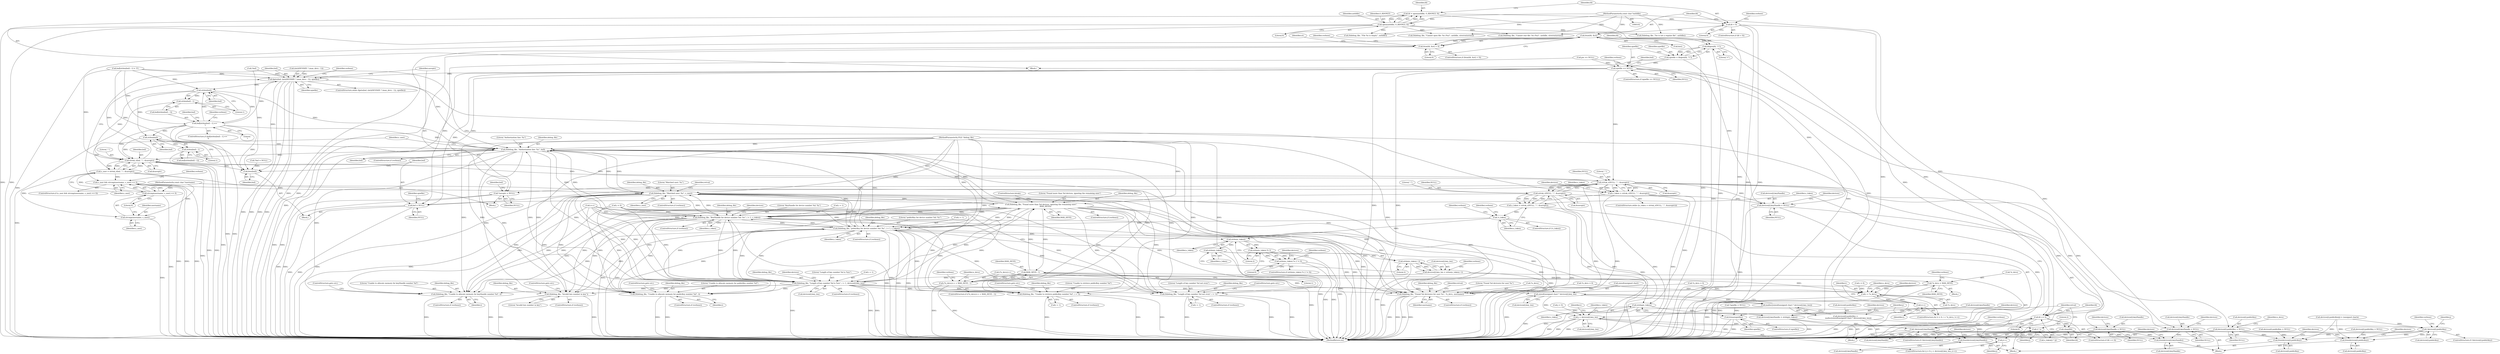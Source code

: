 digraph "0_pam-u2f_18b1914e32b74ff52000f10e97067e841e5fff62_1@API" {
"1000144" [label="(Call,fd = open(authfile, O_RDONLY, 0))"];
"1000146" [label="(Call,open(authfile, O_RDONLY, 0))"];
"1000103" [label="(MethodParameterIn,const char *authfile)"];
"1000151" [label="(Call,fd < 0)"];
"1000166" [label="(Call,fstat(fd, &st))"];
"1000165" [label="(Call,fstat(fd, &st) < 0)"];
"1000276" [label="(Call,fdopen(fd, \"r\"))"];
"1000274" [label="(Call,opwfile = fdopen(fd, \"r\"))"];
"1000280" [label="(Call,opwfile == NULL)"];
"1000316" [label="(Call,fgets(buf, (int)(DEVSIZE * (max_devs - 1)), opwfile))"];
"1000336" [label="(Call,strlen(buf))"];
"1000332" [label="(Call,buf[strlen(buf) - 1] == '\n')"];
"1000344" [label="(Call,strlen(buf))"];
"1000343" [label="(Call,strlen(buf) - 1)"];
"1000350" [label="(Call,D(debug_file, \"Authorization line: %s\", buf))"];
"1000356" [label="(Call,strtok_r(buf, \":\", &saveptr))"];
"1000354" [label="(Call,s_user = strtok_r(buf, \":\", &saveptr))"];
"1000362" [label="(Call,s_user && strcmp(username, s_user) == 0)"];
"1000372" [label="(Call,D(debug_file, \"Matched user: %s\", s_user))"];
"1000462" [label="(Call,D(debug_file, \"Found more than %d devices, ignoring the remaining ones\",\n               MAX_DEVS))"];
"1000452" [label="(Call,MAX_DEVS - 1)"];
"1000448" [label="(Call,(*n_devs)++ > MAX_DEVS - 1)"];
"1000456" [label="(Call,*n_devs = MAX_DEVS)"];
"1000384" [label="(Call,i < *n_devs)"];
"1000388" [label="(Call,i++)"];
"1000648" [label="(Call,D(debug_file, \"Found %d device(s) for user %s\", *n_devs, username))"];
"1000469" [label="(Call,D(debug_file, \"KeyHandle for device number %d: %s\", i + 1, s_token))"];
"1000482" [label="(Call,strdup(s_token))"];
"1000476" [label="(Call,devices[i].keyHandle = strdup(s_token))"];
"1000485" [label="(Call,!devices[i].keyHandle)"];
"1000391" [label="(Call,free(devices[i].keyHandle))"];
"1000670" [label="(Call,free(devices[i].keyHandle))"];
"1000494" [label="(Call,D(debug_file, \"Unable to allocate memory for keyHandle number %d\", i))"];
"1000512" [label="(Call,D(debug_file, \"Unable to retrieve publicKey number %d\", i + 1))"];
"1000521" [label="(Call,D(debug_file, \"publicKey for device number %d: %s\", i + 1, s_token))"];
"1000531" [label="(Call,strlen(s_token))"];
"1000530" [label="(Call,strlen(s_token) % 2)"];
"1000529" [label="(Call,strlen(s_token) % 2 != 0)"];
"1000552" [label="(Call,strlen(s_token))"];
"1000551" [label="(Call,strlen(s_token) / 2)"];
"1000545" [label="(Call,devices[i].key_len = strlen(s_token) / 2)"];
"1000557" [label="(Call,D(debug_file, \"Length of key number %d is %zu\", i + 1, devices[i].key_len))"];
"1000538" [label="(Call,D(debug_file, \"Length of key number %d not even\", i + 1))"];
"1000575" [label="(Call,sizeof(unsigned char) * devices[i].key_len)"];
"1000574" [label="(Call,malloc((sizeof(unsigned char) * devices[i].key_len)))"];
"1000568" [label="(Call,devices[i].publicKey =\n          malloc((sizeof(unsigned char) * devices[i].key_len)))"];
"1000584" [label="(Call,!devices[i].publicKey)"];
"1000397" [label="(Call,free(devices[i].publicKey))"];
"1000676" [label="(Call,free(devices[i].publicKey))"];
"1000602" [label="(Call,j < devices[i].key_len)"];
"1000619" [label="(Call,2 * j)"];
"1000609" [label="(Call,j++)"];
"1000593" [label="(Call,D(debug_file, \"Unable to allocate memory for publicKey number %d\", i))"];
"1000629" [label="(Call,D(debug_file, \"Invalid hex number in key\"))"];
"1000364" [label="(Call,strcmp(username, s_user) == 0)"];
"1000365" [label="(Call,strcmp(username, s_user))"];
"1000427" [label="(Call,strtok_r(NULL, \",\", &saveptr))"];
"1000328" [label="(Call,*saveptr = NULL)"];
"1000403" [label="(Call,devices[i].keyHandle = NULL)"];
"1000425" [label="(Call,s_token = strtok_r(NULL, \",\", &saveptr))"];
"1000433" [label="(Call,devices[i].keyHandle = NULL)"];
"1000440" [label="(Call,devices[i].publicKey = NULL)"];
"1000501" [label="(Call,strtok_r(NULL, \":\", &saveptr))"];
"1000499" [label="(Call,s_token = strtok_r(NULL, \":\", &saveptr))"];
"1000507" [label="(Call,!s_token)"];
"1000682" [label="(Call,devices[i].keyHandle = NULL)"];
"1000706" [label="(Call,buf = NULL)"];
"1000704" [label="(Call,free(buf))"];
"1000335" [label="(Call,strlen(buf) - 1)"];
"1000711" [label="(Call,fclose(opwfile))"];
"1000715" [label="(Call,fd >= 0)"];
"1000718" [label="(Call,close(fd))"];
"1000436" [label="(Identifier,devices)"];
"1000375" [label="(Identifier,s_user)"];
"1000458" [label="(Identifier,n_devs)"];
"1000388" [label="(Call,i++)"];
"1000597" [label="(ControlStructure,goto err;)"];
"1000467" [label="(ControlStructure,if (verbose))"];
"1000174" [label="(Call,D(debug_file, \"Cannot stat file: %s (%s)\", authfile, strerror(errno)))"];
"1000357" [label="(Identifier,buf)"];
"1000362" [label="(Call,s_user && strcmp(username, s_user) == 0)"];
"1000689" [label="(Call,devices[i].publicKey = NULL)"];
"1000386" [label="(Call,*n_devs)"];
"1000336" [label="(Call,strlen(buf))"];
"1000371" [label="(Identifier,verbose)"];
"1000432" [label="(Block,)"];
"1000499" [label="(Call,s_token = strtok_r(NULL, \":\", &saveptr))"];
"1000146" [label="(Call,open(authfile, O_RDONLY, 0))"];
"1000385" [label="(Identifier,i)"];
"1000403" [label="(Call,devices[i].keyHandle = NULL)"];
"1000433" [label="(Call,devices[i].keyHandle = NULL)"];
"1000331" [label="(ControlStructure,if (buf[strlen(buf) - 1] == '\n'))"];
"1000512" [label="(Call,D(debug_file, \"Unable to retrieve publicKey number %d\", i + 1))"];
"1000492" [label="(ControlStructure,if (verbose))"];
"1000358" [label="(Literal,\":\")"];
"1000649" [label="(Identifier,debug_file)"];
"1000173" [label="(Identifier,verbose)"];
"1000554" [label="(Literal,2)"];
"1000558" [label="(Identifier,debug_file)"];
"1000621" [label="(Identifier,j)"];
"1000591" [label="(ControlStructure,if (verbose))"];
"1000367" [label="(Identifier,s_user)"];
"1000532" [label="(Identifier,s_token)"];
"1000370" [label="(ControlStructure,if (verbose))"];
"1000610" [label="(Identifier,j)"];
"1000466" [label="(ControlStructure,break;)"];
"1000598" [label="(ControlStructure,for (j = 0; j < devices[i].key_len; j++))"];
"1000451" [label="(Identifier,n_devs)"];
"1000722" [label="(MethodReturn,int)"];
"1000279" [label="(ControlStructure,if (opwfile == NULL))"];
"1000406" [label="(Identifier,devices)"];
"1000317" [label="(Identifier,buf)"];
"1000531" [label="(Call,strlen(s_token))"];
"1000278" [label="(Literal,\"r\")"];
"1000454" [label="(Literal,1)"];
"1000389" [label="(Identifier,i)"];
"1000469" [label="(Call,D(debug_file, \"KeyHandle for device number %d: %s\", i + 1, s_token))"];
"1000465" [label="(Identifier,MAX_DEVS)"];
"1000104" [label="(MethodParameterIn,const char *username)"];
"1000718" [label="(Call,close(fd))"];
"1000585" [label="(Call,devices[i].publicKey)"];
"1000456" [label="(Call,*n_devs = MAX_DEVS)"];
"1000227" [label="(Call,pw == NULL)"];
"1000494" [label="(Call,D(debug_file, \"Unable to allocate memory for keyHandle number %d\", i))"];
"1000527" [label="(Identifier,s_token)"];
"1000333" [label="(Call,buf[strlen(buf) - 1])"];
"1000513" [label="(Identifier,debug_file)"];
"1000688" [label="(Identifier,NULL)"];
"1000609" [label="(Call,j++)"];
"1000404" [label="(Call,devices[i].keyHandle)"];
"1000519" [label="(ControlStructure,if (verbose))"];
"1000683" [label="(Call,devices[i].keyHandle)"];
"1000714" [label="(ControlStructure,if (fd >= 0))"];
"1000346" [label="(Literal,1)"];
"1000140" [label="(Call,*n_devs = 0)"];
"1000446" [label="(Identifier,NULL)"];
"1000151" [label="(Call,fd < 0)"];
"1000344" [label="(Call,strlen(buf))"];
"1000502" [label="(Identifier,NULL)"];
"1000353" [label="(Identifier,buf)"];
"1000594" [label="(Identifier,debug_file)"];
"1000617" [label="(Call,s_token[2 * j])"];
"1000486" [label="(Call,devices[i].keyHandle)"];
"1000421" [label="(Call,i = 0)"];
"1000190" [label="(Call,D(debug_file, \"%s is not a regular file\", authfile))"];
"1000648" [label="(Call,D(debug_file, \"Found %d device(s) for user %s\", *n_devs, username))"];
"1000394" [label="(Identifier,devices)"];
"1000409" [label="(Identifier,NULL)"];
"1000709" [label="(ControlStructure,if (opwfile))"];
"1000453" [label="(Identifier,MAX_DEVS)"];
"1000571" [label="(Identifier,devices)"];
"1000655" [label="(Identifier,retval)"];
"1000350" [label="(Call,D(debug_file, \"Authorization line: %s\", buf))"];
"1000600" [label="(Identifier,j)"];
"1000398" [label="(Call,devices[i].publicKey)"];
"1000274" [label="(Call,opwfile = fdopen(fd, \"r\"))"];
"1000529" [label="(Call,strlen(s_token) % 2 != 0)"];
"1000334" [label="(Identifier,buf)"];
"1000397" [label="(Call,free(devices[i].publicKey))"];
"1000167" [label="(Identifier,fd)"];
"1000373" [label="(Identifier,debug_file)"];
"1000633" [label="(Call,devices[i].publicKey[j] = (unsigned char)x)"];
"1000595" [label="(Literal,\"Unable to allocate memory for publicKey number %d\")"];
"1000285" [label="(Identifier,verbose)"];
"1000356" [label="(Call,strtok_r(buf, \":\", &saveptr))"];
"1000471" [label="(Literal,\"KeyHandle for device number %d: %s\")"];
"1000682" [label="(Call,devices[i].keyHandle = NULL)"];
"1000632" [label="(ControlStructure,goto err;)"];
"1000110" [label="(Block,)"];
"1000425" [label="(Call,s_token = strtok_r(NULL, \",\", &saveptr))"];
"1000484" [label="(ControlStructure,if (!devices[i].keyHandle))"];
"1000343" [label="(Call,strlen(buf) - 1)"];
"1000536" [label="(ControlStructure,if (verbose))"];
"1000429" [label="(Literal,\",\")"];
"1000468" [label="(Identifier,verbose)"];
"1000337" [label="(Identifier,buf)"];
"1000282" [label="(Identifier,NULL)"];
"1000501" [label="(Call,strtok_r(NULL, \":\", &saveptr))"];
"1000339" [label="(Literal,'\n')"];
"1000380" [label="(ControlStructure,for (i = 0; i < *n_devs; i++))"];
"1000515" [label="(Call,i + 1)"];
"1000345" [label="(Identifier,buf)"];
"1000440" [label="(Call,devices[i].publicKey = NULL)"];
"1000434" [label="(Call,devices[i].keyHandle)"];
"1000520" [label="(Identifier,verbose)"];
"1000653" [label="(Identifier,username)"];
"1000717" [label="(Literal,0)"];
"1000349" [label="(Identifier,verbose)"];
"1000568" [label="(Call,devices[i].publicKey =\n          malloc((sizeof(unsigned char) * devices[i].key_len)))"];
"1000153" [label="(Literal,0)"];
"1000498" [label="(ControlStructure,goto err;)"];
"1000619" [label="(Call,2 * j)"];
"1000631" [label="(Literal,\"Invalid hex number in key\")"];
"1000355" [label="(Identifier,s_user)"];
"1000521" [label="(Call,D(debug_file, \"publicKey for device number %d: %s\", i + 1, s_token))"];
"1000428" [label="(Identifier,NULL)"];
"1000670" [label="(Call,free(devices[i].keyHandle))"];
"1000413" [label="(Identifier,devices)"];
"1000335" [label="(Call,strlen(buf) - 1)"];
"1000603" [label="(Identifier,j)"];
"1000368" [label="(Literal,0)"];
"1000719" [label="(Identifier,fd)"];
"1000540" [label="(Literal,\"Length of key number %d not even\")"];
"1000424" [label="(ControlStructure,while ((s_token = strtok_r(NULL, \",\", &saveptr))))"];
"1000551" [label="(Call,strlen(s_token) / 2)"];
"1000493" [label="(Identifier,verbose)"];
"1000539" [label="(Identifier,debug_file)"];
"1000538" [label="(Call,D(debug_file, \"Length of key number %d not even\", i + 1))"];
"1000510" [label="(ControlStructure,if (verbose))"];
"1000514" [label="(Literal,\"Unable to retrieve publicKey number %d\")"];
"1000152" [label="(Identifier,fd)"];
"1000147" [label="(Identifier,authfile)"];
"1000366" [label="(Identifier,username)"];
"1000705" [label="(Identifier,buf)"];
"1000112" [label="(Call,*buf = NULL)"];
"1000148" [label="(Identifier,O_RDONLY)"];
"1000679" [label="(Identifier,devices)"];
"1000318" [label="(Call,(int)(DEVSIZE * (max_devs - 1)))"];
"1000704" [label="(Call,free(buf))"];
"1000496" [label="(Literal,\"Unable to allocate memory for keyHandle number %d\")"];
"1000332" [label="(Call,buf[strlen(buf) - 1] == '\n')"];
"1000340" [label="(Call,buf[strlen(buf) - 1] = '\0')"];
"1000530" [label="(Call,strlen(s_token) % 2)"];
"1000592" [label="(Identifier,verbose)"];
"1000596" [label="(Identifier,i)"];
"1000706" [label="(Call,buf = NULL)"];
"1000103" [label="(MethodParameterIn,const char *authfile)"];
"1000677" [label="(Call,devices[i].publicKey)"];
"1000511" [label="(Identifier,verbose)"];
"1000630" [label="(Identifier,debug_file)"];
"1000390" [label="(Block,)"];
"1000170" [label="(Literal,0)"];
"1000364" [label="(Call,strcmp(username, s_user) == 0)"];
"1000448" [label="(Call,(*n_devs)++ > MAX_DEVS - 1)"];
"1000457" [label="(Call,*n_devs)"];
"1000150" [label="(ControlStructure,if (fd < 0))"];
"1000365" [label="(Call,strcmp(username, s_user))"];
"1000669" [label="(Block,)"];
"1000587" [label="(Identifier,devices)"];
"1000504" [label="(Call,&saveptr)"];
"1000569" [label="(Call,devices[i].publicKey)"];
"1000427" [label="(Call,strtok_r(NULL, \",\", &saveptr))"];
"1000329" [label="(Identifier,saveptr)"];
"1000276" [label="(Call,fdopen(fd, \"r\"))"];
"1000646" [label="(ControlStructure,if (verbose))"];
"1000392" [label="(Call,devices[i].keyHandle)"];
"1000522" [label="(Identifier,debug_file)"];
"1000330" [label="(Identifier,NULL)"];
"1000374" [label="(Literal,\"Matched user: %s\")"];
"1000351" [label="(Identifier,debug_file)"];
"1000708" [label="(Identifier,NULL)"];
"1000507" [label="(Call,!s_token)"];
"1000583" [label="(ControlStructure,if (!devices[i].publicKey))"];
"1000430" [label="(Call,&saveptr)"];
"1000325" [label="(Identifier,opwfile)"];
"1000671" [label="(Call,devices[i].keyHandle)"];
"1000315" [label="(ControlStructure,while (fgets(buf, (int)(DEVSIZE * (max_devs - 1)), opwfile)))"];
"1000500" [label="(Identifier,s_token)"];
"1000575" [label="(Call,sizeof(unsigned char) * devices[i].key_len)"];
"1000552" [label="(Call,strlen(s_token))"];
"1000293" [label="(Identifier,buf)"];
"1000281" [label="(Identifier,opwfile)"];
"1000165" [label="(Call,fstat(fd, &st) < 0)"];
"1000316" [label="(Call,fgets(buf, (int)(DEVSIZE * (max_devs - 1)), opwfile))"];
"1000361" [label="(ControlStructure,if (s_user && strcmp(username, s_user) == 0))"];
"1000495" [label="(Identifier,debug_file)"];
"1000544" [label="(ControlStructure,goto err;)"];
"1000707" [label="(Identifier,buf)"];
"1000533" [label="(Literal,2)"];
"1000485" [label="(Call,!devices[i].keyHandle)"];
"1000477" [label="(Call,devices[i].keyHandle)"];
"1000604" [label="(Call,devices[i].key_len)"];
"1000599" [label="(Call,j = 0)"];
"1000475" [label="(Identifier,s_token)"];
"1000156" [label="(Identifier,verbose)"];
"1000372" [label="(Call,D(debug_file, \"Matched user: %s\", s_user))"];
"1000716" [label="(Identifier,fd)"];
"1000685" [label="(Identifier,devices)"];
"1000302" [label="(Call,!buf)"];
"1000534" [label="(Literal,0)"];
"1000644" [label="(Call,i++)"];
"1000166" [label="(Call,fstat(fd, &st))"];
"1000460" [label="(ControlStructure,if (verbose))"];
"1000280" [label="(Call,opwfile == NULL)"];
"1000647" [label="(Identifier,verbose)"];
"1000443" [label="(Identifier,devices)"];
"1000559" [label="(Literal,\"Length of key number %d is %zu\")"];
"1000455" [label="(Block,)"];
"1000417" [label="(Call,*n_devs = 0)"];
"1000541" [label="(Call,i + 1)"];
"1000185" [label="(Identifier,st)"];
"1000546" [label="(Call,devices[i].key_len)"];
"1000508" [label="(Identifier,s_token)"];
"1000548" [label="(Identifier,devices)"];
"1000449" [label="(Call,(*n_devs)++)"];
"1000381" [label="(Call,i = 0)"];
"1000545" [label="(Call,devices[i].key_len = strlen(s_token) / 2)"];
"1000537" [label="(Identifier,verbose)"];
"1000584" [label="(Call,!devices[i].publicKey)"];
"1000275" [label="(Identifier,opwfile)"];
"1000363" [label="(Identifier,s_user)"];
"1000483" [label="(Identifier,s_token)"];
"1000518" [label="(ControlStructure,goto err;)"];
"1000426" [label="(Identifier,s_token)"];
"1000476" [label="(Call,devices[i].keyHandle = strdup(s_token))"];
"1000482" [label="(Call,strdup(s_token))"];
"1000326" [label="(Block,)"];
"1000578" [label="(Call,devices[i].key_len)"];
"1000721" [label="(Identifier,retval)"];
"1000627" [label="(ControlStructure,if (verbose))"];
"1000462" [label="(Call,D(debug_file, \"Found more than %d devices, ignoring the remaining ones\",\n               MAX_DEVS))"];
"1000459" [label="(Identifier,MAX_DEVS)"];
"1000472" [label="(Call,i + 1)"];
"1000528" [label="(ControlStructure,if (strlen(s_token) % 2 != 0))"];
"1000523" [label="(Literal,\"publicKey for device number %d: %s\")"];
"1000400" [label="(Identifier,devices)"];
"1000553" [label="(Identifier,s_token)"];
"1000555" [label="(ControlStructure,if (verbose))"];
"1000602" [label="(Call,j < devices[i].key_len)"];
"1000710" [label="(Identifier,opwfile)"];
"1000354" [label="(Call,s_user = strtok_r(buf, \":\", &saveptr))"];
"1000461" [label="(Identifier,verbose)"];
"1000557" [label="(Call,D(debug_file, \"Length of key number %d is %zu\", i + 1, devices[i].key_len))"];
"1000464" [label="(Literal,\"Found more than %d devices, ignoring the remaining ones\")"];
"1000204" [label="(Call,D(debug_file, \"File %s is empty\", authfile))"];
"1000620" [label="(Literal,2)"];
"1000692" [label="(Identifier,devices)"];
"1000384" [label="(Call,i < *n_devs)"];
"1000712" [label="(Identifier,opwfile)"];
"1000447" [label="(ControlStructure,if ((*n_devs)++ > MAX_DEVS - 1))"];
"1000144" [label="(Call,fd = open(authfile, O_RDONLY, 0))"];
"1000711" [label="(Call,fclose(opwfile))"];
"1000328" [label="(Call,*saveptr = NULL)"];
"1000463" [label="(Identifier,debug_file)"];
"1000338" [label="(Literal,1)"];
"1000715" [label="(Call,fd >= 0)"];
"1000452" [label="(Call,MAX_DEVS - 1)"];
"1000676" [label="(Call,free(devices[i].publicKey))"];
"1000470" [label="(Identifier,debug_file)"];
"1000410" [label="(Call,devices[i].publicKey = NULL)"];
"1000506" [label="(ControlStructure,if (!s_token))"];
"1000563" [label="(Call,devices[i].key_len)"];
"1000341" [label="(Call,buf[strlen(buf) - 1])"];
"1000703" [label="(Block,)"];
"1000439" [label="(Identifier,NULL)"];
"1000576" [label="(Call,sizeof(unsigned char))"];
"1000352" [label="(Literal,\"Authorization line: %s\")"];
"1000391" [label="(Call,free(devices[i].keyHandle))"];
"1000556" [label="(Identifier,verbose)"];
"1000157" [label="(Call,D(debug_file, \"Cannot open file: %s (%s)\", authfile, strerror(errno)))"];
"1000497" [label="(Identifier,i)"];
"1000650" [label="(Literal,\"Found %d device(s) for user %s\")"];
"1000479" [label="(Identifier,devices)"];
"1000645" [label="(Identifier,i)"];
"1000348" [label="(ControlStructure,if (verbose))"];
"1000618" [label="(Identifier,s_token)"];
"1000503" [label="(Literal,\":\")"];
"1000419" [label="(Identifier,n_devs)"];
"1000377" [label="(Identifier,retval)"];
"1000277" [label="(Identifier,fd)"];
"1000359" [label="(Call,&saveptr)"];
"1000629" [label="(Call,D(debug_file, \"Invalid hex number in key\"))"];
"1000342" [label="(Identifier,buf)"];
"1000560" [label="(Call,i + 1)"];
"1000149" [label="(Literal,0)"];
"1000168" [label="(Call,&st)"];
"1000441" [label="(Call,devices[i].publicKey)"];
"1000574" [label="(Call,malloc((sizeof(unsigned char) * devices[i].key_len)))"];
"1000107" [label="(MethodParameterIn,FILE *debug_file)"];
"1000593" [label="(Call,D(debug_file, \"Unable to allocate memory for publicKey number %d\", i))"];
"1000135" [label="(Call,*opwfile = NULL)"];
"1000651" [label="(Call,*n_devs)"];
"1000164" [label="(ControlStructure,if (fstat(fd, &st) < 0))"];
"1000488" [label="(Identifier,devices)"];
"1000524" [label="(Call,i + 1)"];
"1000145" [label="(Identifier,fd)"];
"1000144" -> "1000110"  [label="AST: "];
"1000144" -> "1000146"  [label="CFG: "];
"1000145" -> "1000144"  [label="AST: "];
"1000146" -> "1000144"  [label="AST: "];
"1000152" -> "1000144"  [label="CFG: "];
"1000144" -> "1000722"  [label="DDG: "];
"1000146" -> "1000144"  [label="DDG: "];
"1000146" -> "1000144"  [label="DDG: "];
"1000146" -> "1000144"  [label="DDG: "];
"1000144" -> "1000151"  [label="DDG: "];
"1000146" -> "1000149"  [label="CFG: "];
"1000147" -> "1000146"  [label="AST: "];
"1000148" -> "1000146"  [label="AST: "];
"1000149" -> "1000146"  [label="AST: "];
"1000146" -> "1000722"  [label="DDG: "];
"1000146" -> "1000722"  [label="DDG: "];
"1000103" -> "1000146"  [label="DDG: "];
"1000146" -> "1000157"  [label="DDG: "];
"1000146" -> "1000174"  [label="DDG: "];
"1000146" -> "1000190"  [label="DDG: "];
"1000146" -> "1000204"  [label="DDG: "];
"1000103" -> "1000102"  [label="AST: "];
"1000103" -> "1000722"  [label="DDG: "];
"1000103" -> "1000157"  [label="DDG: "];
"1000103" -> "1000174"  [label="DDG: "];
"1000103" -> "1000190"  [label="DDG: "];
"1000103" -> "1000204"  [label="DDG: "];
"1000151" -> "1000150"  [label="AST: "];
"1000151" -> "1000153"  [label="CFG: "];
"1000152" -> "1000151"  [label="AST: "];
"1000153" -> "1000151"  [label="AST: "];
"1000156" -> "1000151"  [label="CFG: "];
"1000167" -> "1000151"  [label="CFG: "];
"1000151" -> "1000722"  [label="DDG: "];
"1000151" -> "1000722"  [label="DDG: "];
"1000151" -> "1000166"  [label="DDG: "];
"1000151" -> "1000715"  [label="DDG: "];
"1000166" -> "1000165"  [label="AST: "];
"1000166" -> "1000168"  [label="CFG: "];
"1000167" -> "1000166"  [label="AST: "];
"1000168" -> "1000166"  [label="AST: "];
"1000170" -> "1000166"  [label="CFG: "];
"1000166" -> "1000722"  [label="DDG: "];
"1000166" -> "1000722"  [label="DDG: "];
"1000166" -> "1000165"  [label="DDG: "];
"1000166" -> "1000165"  [label="DDG: "];
"1000166" -> "1000276"  [label="DDG: "];
"1000166" -> "1000715"  [label="DDG: "];
"1000165" -> "1000164"  [label="AST: "];
"1000165" -> "1000170"  [label="CFG: "];
"1000170" -> "1000165"  [label="AST: "];
"1000173" -> "1000165"  [label="CFG: "];
"1000185" -> "1000165"  [label="CFG: "];
"1000165" -> "1000722"  [label="DDG: "];
"1000165" -> "1000722"  [label="DDG: "];
"1000276" -> "1000274"  [label="AST: "];
"1000276" -> "1000278"  [label="CFG: "];
"1000277" -> "1000276"  [label="AST: "];
"1000278" -> "1000276"  [label="AST: "];
"1000274" -> "1000276"  [label="CFG: "];
"1000276" -> "1000722"  [label="DDG: "];
"1000276" -> "1000274"  [label="DDG: "];
"1000276" -> "1000274"  [label="DDG: "];
"1000276" -> "1000715"  [label="DDG: "];
"1000274" -> "1000110"  [label="AST: "];
"1000275" -> "1000274"  [label="AST: "];
"1000281" -> "1000274"  [label="CFG: "];
"1000274" -> "1000722"  [label="DDG: "];
"1000274" -> "1000280"  [label="DDG: "];
"1000280" -> "1000279"  [label="AST: "];
"1000280" -> "1000282"  [label="CFG: "];
"1000281" -> "1000280"  [label="AST: "];
"1000282" -> "1000280"  [label="AST: "];
"1000285" -> "1000280"  [label="CFG: "];
"1000293" -> "1000280"  [label="CFG: "];
"1000280" -> "1000722"  [label="DDG: "];
"1000280" -> "1000722"  [label="DDG: "];
"1000280" -> "1000722"  [label="DDG: "];
"1000227" -> "1000280"  [label="DDG: "];
"1000280" -> "1000316"  [label="DDG: "];
"1000280" -> "1000328"  [label="DDG: "];
"1000280" -> "1000403"  [label="DDG: "];
"1000280" -> "1000427"  [label="DDG: "];
"1000280" -> "1000682"  [label="DDG: "];
"1000280" -> "1000706"  [label="DDG: "];
"1000280" -> "1000711"  [label="DDG: "];
"1000316" -> "1000315"  [label="AST: "];
"1000316" -> "1000325"  [label="CFG: "];
"1000317" -> "1000316"  [label="AST: "];
"1000318" -> "1000316"  [label="AST: "];
"1000325" -> "1000316"  [label="AST: "];
"1000329" -> "1000316"  [label="CFG: "];
"1000647" -> "1000316"  [label="CFG: "];
"1000316" -> "1000722"  [label="DDG: "];
"1000316" -> "1000722"  [label="DDG: "];
"1000316" -> "1000722"  [label="DDG: "];
"1000316" -> "1000722"  [label="DDG: "];
"1000332" -> "1000316"  [label="DDG: "];
"1000340" -> "1000316"  [label="DDG: "];
"1000302" -> "1000316"  [label="DDG: "];
"1000356" -> "1000316"  [label="DDG: "];
"1000318" -> "1000316"  [label="DDG: "];
"1000316" -> "1000336"  [label="DDG: "];
"1000316" -> "1000704"  [label="DDG: "];
"1000316" -> "1000711"  [label="DDG: "];
"1000336" -> "1000335"  [label="AST: "];
"1000336" -> "1000337"  [label="CFG: "];
"1000337" -> "1000336"  [label="AST: "];
"1000338" -> "1000336"  [label="CFG: "];
"1000336" -> "1000332"  [label="DDG: "];
"1000336" -> "1000335"  [label="DDG: "];
"1000332" -> "1000336"  [label="DDG: "];
"1000340" -> "1000336"  [label="DDG: "];
"1000336" -> "1000344"  [label="DDG: "];
"1000336" -> "1000350"  [label="DDG: "];
"1000336" -> "1000356"  [label="DDG: "];
"1000332" -> "1000331"  [label="AST: "];
"1000332" -> "1000339"  [label="CFG: "];
"1000333" -> "1000332"  [label="AST: "];
"1000339" -> "1000332"  [label="AST: "];
"1000342" -> "1000332"  [label="CFG: "];
"1000349" -> "1000332"  [label="CFG: "];
"1000332" -> "1000722"  [label="DDG: "];
"1000332" -> "1000722"  [label="DDG: "];
"1000340" -> "1000332"  [label="DDG: "];
"1000332" -> "1000344"  [label="DDG: "];
"1000332" -> "1000350"  [label="DDG: "];
"1000332" -> "1000356"  [label="DDG: "];
"1000332" -> "1000704"  [label="DDG: "];
"1000344" -> "1000343"  [label="AST: "];
"1000344" -> "1000345"  [label="CFG: "];
"1000345" -> "1000344"  [label="AST: "];
"1000346" -> "1000344"  [label="CFG: "];
"1000344" -> "1000343"  [label="DDG: "];
"1000344" -> "1000350"  [label="DDG: "];
"1000344" -> "1000356"  [label="DDG: "];
"1000343" -> "1000341"  [label="AST: "];
"1000343" -> "1000346"  [label="CFG: "];
"1000346" -> "1000343"  [label="AST: "];
"1000341" -> "1000343"  [label="CFG: "];
"1000343" -> "1000722"  [label="DDG: "];
"1000350" -> "1000348"  [label="AST: "];
"1000350" -> "1000353"  [label="CFG: "];
"1000351" -> "1000350"  [label="AST: "];
"1000352" -> "1000350"  [label="AST: "];
"1000353" -> "1000350"  [label="AST: "];
"1000355" -> "1000350"  [label="CFG: "];
"1000350" -> "1000722"  [label="DDG: "];
"1000350" -> "1000722"  [label="DDG: "];
"1000521" -> "1000350"  [label="DDG: "];
"1000462" -> "1000350"  [label="DDG: "];
"1000469" -> "1000350"  [label="DDG: "];
"1000372" -> "1000350"  [label="DDG: "];
"1000557" -> "1000350"  [label="DDG: "];
"1000107" -> "1000350"  [label="DDG: "];
"1000340" -> "1000350"  [label="DDG: "];
"1000350" -> "1000356"  [label="DDG: "];
"1000350" -> "1000372"  [label="DDG: "];
"1000350" -> "1000462"  [label="DDG: "];
"1000350" -> "1000469"  [label="DDG: "];
"1000350" -> "1000494"  [label="DDG: "];
"1000350" -> "1000512"  [label="DDG: "];
"1000350" -> "1000521"  [label="DDG: "];
"1000350" -> "1000538"  [label="DDG: "];
"1000350" -> "1000557"  [label="DDG: "];
"1000350" -> "1000593"  [label="DDG: "];
"1000350" -> "1000629"  [label="DDG: "];
"1000350" -> "1000648"  [label="DDG: "];
"1000356" -> "1000354"  [label="AST: "];
"1000356" -> "1000359"  [label="CFG: "];
"1000357" -> "1000356"  [label="AST: "];
"1000358" -> "1000356"  [label="AST: "];
"1000359" -> "1000356"  [label="AST: "];
"1000354" -> "1000356"  [label="CFG: "];
"1000356" -> "1000722"  [label="DDG: "];
"1000356" -> "1000722"  [label="DDG: "];
"1000356" -> "1000354"  [label="DDG: "];
"1000356" -> "1000354"  [label="DDG: "];
"1000356" -> "1000354"  [label="DDG: "];
"1000340" -> "1000356"  [label="DDG: "];
"1000427" -> "1000356"  [label="DDG: "];
"1000356" -> "1000427"  [label="DDG: "];
"1000356" -> "1000704"  [label="DDG: "];
"1000354" -> "1000326"  [label="AST: "];
"1000355" -> "1000354"  [label="AST: "];
"1000363" -> "1000354"  [label="CFG: "];
"1000354" -> "1000722"  [label="DDG: "];
"1000354" -> "1000362"  [label="DDG: "];
"1000354" -> "1000364"  [label="DDG: "];
"1000354" -> "1000365"  [label="DDG: "];
"1000362" -> "1000361"  [label="AST: "];
"1000362" -> "1000363"  [label="CFG: "];
"1000362" -> "1000364"  [label="CFG: "];
"1000363" -> "1000362"  [label="AST: "];
"1000364" -> "1000362"  [label="AST: "];
"1000317" -> "1000362"  [label="CFG: "];
"1000371" -> "1000362"  [label="CFG: "];
"1000362" -> "1000722"  [label="DDG: "];
"1000362" -> "1000722"  [label="DDG: "];
"1000362" -> "1000722"  [label="DDG: "];
"1000364" -> "1000362"  [label="DDG: "];
"1000364" -> "1000362"  [label="DDG: "];
"1000362" -> "1000372"  [label="DDG: "];
"1000372" -> "1000370"  [label="AST: "];
"1000372" -> "1000375"  [label="CFG: "];
"1000373" -> "1000372"  [label="AST: "];
"1000374" -> "1000372"  [label="AST: "];
"1000375" -> "1000372"  [label="AST: "];
"1000377" -> "1000372"  [label="CFG: "];
"1000372" -> "1000722"  [label="DDG: "];
"1000372" -> "1000722"  [label="DDG: "];
"1000372" -> "1000722"  [label="DDG: "];
"1000521" -> "1000372"  [label="DDG: "];
"1000462" -> "1000372"  [label="DDG: "];
"1000469" -> "1000372"  [label="DDG: "];
"1000557" -> "1000372"  [label="DDG: "];
"1000107" -> "1000372"  [label="DDG: "];
"1000372" -> "1000462"  [label="DDG: "];
"1000372" -> "1000469"  [label="DDG: "];
"1000372" -> "1000494"  [label="DDG: "];
"1000372" -> "1000512"  [label="DDG: "];
"1000372" -> "1000521"  [label="DDG: "];
"1000372" -> "1000538"  [label="DDG: "];
"1000372" -> "1000557"  [label="DDG: "];
"1000372" -> "1000593"  [label="DDG: "];
"1000372" -> "1000629"  [label="DDG: "];
"1000372" -> "1000648"  [label="DDG: "];
"1000462" -> "1000460"  [label="AST: "];
"1000462" -> "1000465"  [label="CFG: "];
"1000463" -> "1000462"  [label="AST: "];
"1000464" -> "1000462"  [label="AST: "];
"1000465" -> "1000462"  [label="AST: "];
"1000466" -> "1000462"  [label="CFG: "];
"1000462" -> "1000722"  [label="DDG: "];
"1000462" -> "1000722"  [label="DDG: "];
"1000462" -> "1000722"  [label="DDG: "];
"1000462" -> "1000452"  [label="DDG: "];
"1000521" -> "1000462"  [label="DDG: "];
"1000469" -> "1000462"  [label="DDG: "];
"1000557" -> "1000462"  [label="DDG: "];
"1000107" -> "1000462"  [label="DDG: "];
"1000452" -> "1000462"  [label="DDG: "];
"1000462" -> "1000469"  [label="DDG: "];
"1000462" -> "1000494"  [label="DDG: "];
"1000462" -> "1000512"  [label="DDG: "];
"1000462" -> "1000521"  [label="DDG: "];
"1000462" -> "1000538"  [label="DDG: "];
"1000462" -> "1000557"  [label="DDG: "];
"1000462" -> "1000593"  [label="DDG: "];
"1000462" -> "1000629"  [label="DDG: "];
"1000462" -> "1000648"  [label="DDG: "];
"1000452" -> "1000448"  [label="AST: "];
"1000452" -> "1000454"  [label="CFG: "];
"1000453" -> "1000452"  [label="AST: "];
"1000454" -> "1000452"  [label="AST: "];
"1000448" -> "1000452"  [label="CFG: "];
"1000452" -> "1000722"  [label="DDG: "];
"1000452" -> "1000448"  [label="DDG: "];
"1000452" -> "1000448"  [label="DDG: "];
"1000452" -> "1000456"  [label="DDG: "];
"1000448" -> "1000447"  [label="AST: "];
"1000449" -> "1000448"  [label="AST: "];
"1000458" -> "1000448"  [label="CFG: "];
"1000468" -> "1000448"  [label="CFG: "];
"1000448" -> "1000722"  [label="DDG: "];
"1000448" -> "1000722"  [label="DDG: "];
"1000449" -> "1000448"  [label="DDG: "];
"1000456" -> "1000455"  [label="AST: "];
"1000456" -> "1000459"  [label="CFG: "];
"1000457" -> "1000456"  [label="AST: "];
"1000459" -> "1000456"  [label="AST: "];
"1000461" -> "1000456"  [label="CFG: "];
"1000456" -> "1000722"  [label="DDG: "];
"1000456" -> "1000722"  [label="DDG: "];
"1000456" -> "1000384"  [label="DDG: "];
"1000456" -> "1000648"  [label="DDG: "];
"1000384" -> "1000380"  [label="AST: "];
"1000384" -> "1000386"  [label="CFG: "];
"1000385" -> "1000384"  [label="AST: "];
"1000386" -> "1000384"  [label="AST: "];
"1000394" -> "1000384"  [label="CFG: "];
"1000419" -> "1000384"  [label="CFG: "];
"1000384" -> "1000722"  [label="DDG: "];
"1000388" -> "1000384"  [label="DDG: "];
"1000381" -> "1000384"  [label="DDG: "];
"1000140" -> "1000384"  [label="DDG: "];
"1000449" -> "1000384"  [label="DDG: "];
"1000417" -> "1000384"  [label="DDG: "];
"1000384" -> "1000388"  [label="DDG: "];
"1000388" -> "1000380"  [label="AST: "];
"1000388" -> "1000389"  [label="CFG: "];
"1000389" -> "1000388"  [label="AST: "];
"1000385" -> "1000388"  [label="CFG: "];
"1000648" -> "1000646"  [label="AST: "];
"1000648" -> "1000653"  [label="CFG: "];
"1000649" -> "1000648"  [label="AST: "];
"1000650" -> "1000648"  [label="AST: "];
"1000651" -> "1000648"  [label="AST: "];
"1000653" -> "1000648"  [label="AST: "];
"1000655" -> "1000648"  [label="CFG: "];
"1000648" -> "1000722"  [label="DDG: "];
"1000648" -> "1000722"  [label="DDG: "];
"1000648" -> "1000722"  [label="DDG: "];
"1000648" -> "1000722"  [label="DDG: "];
"1000521" -> "1000648"  [label="DDG: "];
"1000469" -> "1000648"  [label="DDG: "];
"1000557" -> "1000648"  [label="DDG: "];
"1000107" -> "1000648"  [label="DDG: "];
"1000140" -> "1000648"  [label="DDG: "];
"1000449" -> "1000648"  [label="DDG: "];
"1000417" -> "1000648"  [label="DDG: "];
"1000104" -> "1000648"  [label="DDG: "];
"1000469" -> "1000467"  [label="AST: "];
"1000469" -> "1000475"  [label="CFG: "];
"1000470" -> "1000469"  [label="AST: "];
"1000471" -> "1000469"  [label="AST: "];
"1000472" -> "1000469"  [label="AST: "];
"1000475" -> "1000469"  [label="AST: "];
"1000479" -> "1000469"  [label="CFG: "];
"1000469" -> "1000722"  [label="DDG: "];
"1000469" -> "1000722"  [label="DDG: "];
"1000469" -> "1000722"  [label="DDG: "];
"1000521" -> "1000469"  [label="DDG: "];
"1000557" -> "1000469"  [label="DDG: "];
"1000107" -> "1000469"  [label="DDG: "];
"1000421" -> "1000469"  [label="DDG: "];
"1000644" -> "1000469"  [label="DDG: "];
"1000425" -> "1000469"  [label="DDG: "];
"1000469" -> "1000482"  [label="DDG: "];
"1000469" -> "1000494"  [label="DDG: "];
"1000469" -> "1000512"  [label="DDG: "];
"1000469" -> "1000521"  [label="DDG: "];
"1000469" -> "1000538"  [label="DDG: "];
"1000469" -> "1000557"  [label="DDG: "];
"1000469" -> "1000593"  [label="DDG: "];
"1000469" -> "1000629"  [label="DDG: "];
"1000482" -> "1000476"  [label="AST: "];
"1000482" -> "1000483"  [label="CFG: "];
"1000483" -> "1000482"  [label="AST: "];
"1000476" -> "1000482"  [label="CFG: "];
"1000482" -> "1000722"  [label="DDG: "];
"1000482" -> "1000476"  [label="DDG: "];
"1000425" -> "1000482"  [label="DDG: "];
"1000476" -> "1000432"  [label="AST: "];
"1000477" -> "1000476"  [label="AST: "];
"1000488" -> "1000476"  [label="CFG: "];
"1000476" -> "1000722"  [label="DDG: "];
"1000476" -> "1000485"  [label="DDG: "];
"1000485" -> "1000484"  [label="AST: "];
"1000485" -> "1000486"  [label="CFG: "];
"1000486" -> "1000485"  [label="AST: "];
"1000493" -> "1000485"  [label="CFG: "];
"1000500" -> "1000485"  [label="CFG: "];
"1000485" -> "1000722"  [label="DDG: "];
"1000485" -> "1000722"  [label="DDG: "];
"1000485" -> "1000391"  [label="DDG: "];
"1000485" -> "1000670"  [label="DDG: "];
"1000391" -> "1000390"  [label="AST: "];
"1000391" -> "1000392"  [label="CFG: "];
"1000392" -> "1000391"  [label="AST: "];
"1000400" -> "1000391"  [label="CFG: "];
"1000403" -> "1000391"  [label="DDG: "];
"1000433" -> "1000391"  [label="DDG: "];
"1000670" -> "1000669"  [label="AST: "];
"1000670" -> "1000671"  [label="CFG: "];
"1000671" -> "1000670"  [label="AST: "];
"1000679" -> "1000670"  [label="CFG: "];
"1000682" -> "1000670"  [label="DDG: "];
"1000494" -> "1000492"  [label="AST: "];
"1000494" -> "1000497"  [label="CFG: "];
"1000495" -> "1000494"  [label="AST: "];
"1000496" -> "1000494"  [label="AST: "];
"1000497" -> "1000494"  [label="AST: "];
"1000498" -> "1000494"  [label="CFG: "];
"1000494" -> "1000722"  [label="DDG: "];
"1000494" -> "1000722"  [label="DDG: "];
"1000521" -> "1000494"  [label="DDG: "];
"1000557" -> "1000494"  [label="DDG: "];
"1000107" -> "1000494"  [label="DDG: "];
"1000421" -> "1000494"  [label="DDG: "];
"1000644" -> "1000494"  [label="DDG: "];
"1000512" -> "1000510"  [label="AST: "];
"1000512" -> "1000515"  [label="CFG: "];
"1000513" -> "1000512"  [label="AST: "];
"1000514" -> "1000512"  [label="AST: "];
"1000515" -> "1000512"  [label="AST: "];
"1000518" -> "1000512"  [label="CFG: "];
"1000512" -> "1000722"  [label="DDG: "];
"1000512" -> "1000722"  [label="DDG: "];
"1000512" -> "1000722"  [label="DDG: "];
"1000521" -> "1000512"  [label="DDG: "];
"1000557" -> "1000512"  [label="DDG: "];
"1000107" -> "1000512"  [label="DDG: "];
"1000421" -> "1000512"  [label="DDG: "];
"1000644" -> "1000512"  [label="DDG: "];
"1000521" -> "1000519"  [label="AST: "];
"1000521" -> "1000527"  [label="CFG: "];
"1000522" -> "1000521"  [label="AST: "];
"1000523" -> "1000521"  [label="AST: "];
"1000524" -> "1000521"  [label="AST: "];
"1000527" -> "1000521"  [label="AST: "];
"1000532" -> "1000521"  [label="CFG: "];
"1000521" -> "1000722"  [label="DDG: "];
"1000521" -> "1000722"  [label="DDG: "];
"1000521" -> "1000722"  [label="DDG: "];
"1000557" -> "1000521"  [label="DDG: "];
"1000107" -> "1000521"  [label="DDG: "];
"1000421" -> "1000521"  [label="DDG: "];
"1000644" -> "1000521"  [label="DDG: "];
"1000507" -> "1000521"  [label="DDG: "];
"1000521" -> "1000531"  [label="DDG: "];
"1000521" -> "1000538"  [label="DDG: "];
"1000521" -> "1000557"  [label="DDG: "];
"1000521" -> "1000593"  [label="DDG: "];
"1000521" -> "1000629"  [label="DDG: "];
"1000531" -> "1000530"  [label="AST: "];
"1000531" -> "1000532"  [label="CFG: "];
"1000532" -> "1000531"  [label="AST: "];
"1000533" -> "1000531"  [label="CFG: "];
"1000531" -> "1000722"  [label="DDG: "];
"1000531" -> "1000530"  [label="DDG: "];
"1000507" -> "1000531"  [label="DDG: "];
"1000531" -> "1000552"  [label="DDG: "];
"1000530" -> "1000529"  [label="AST: "];
"1000530" -> "1000533"  [label="CFG: "];
"1000533" -> "1000530"  [label="AST: "];
"1000534" -> "1000530"  [label="CFG: "];
"1000530" -> "1000722"  [label="DDG: "];
"1000530" -> "1000529"  [label="DDG: "];
"1000530" -> "1000529"  [label="DDG: "];
"1000529" -> "1000528"  [label="AST: "];
"1000529" -> "1000534"  [label="CFG: "];
"1000534" -> "1000529"  [label="AST: "];
"1000537" -> "1000529"  [label="CFG: "];
"1000548" -> "1000529"  [label="CFG: "];
"1000529" -> "1000722"  [label="DDG: "];
"1000529" -> "1000722"  [label="DDG: "];
"1000552" -> "1000551"  [label="AST: "];
"1000552" -> "1000553"  [label="CFG: "];
"1000553" -> "1000552"  [label="AST: "];
"1000554" -> "1000552"  [label="CFG: "];
"1000552" -> "1000722"  [label="DDG: "];
"1000552" -> "1000551"  [label="DDG: "];
"1000551" -> "1000545"  [label="AST: "];
"1000551" -> "1000554"  [label="CFG: "];
"1000554" -> "1000551"  [label="AST: "];
"1000545" -> "1000551"  [label="CFG: "];
"1000551" -> "1000722"  [label="DDG: "];
"1000551" -> "1000545"  [label="DDG: "];
"1000551" -> "1000545"  [label="DDG: "];
"1000545" -> "1000432"  [label="AST: "];
"1000546" -> "1000545"  [label="AST: "];
"1000556" -> "1000545"  [label="CFG: "];
"1000545" -> "1000722"  [label="DDG: "];
"1000545" -> "1000557"  [label="DDG: "];
"1000545" -> "1000575"  [label="DDG: "];
"1000557" -> "1000555"  [label="AST: "];
"1000557" -> "1000563"  [label="CFG: "];
"1000558" -> "1000557"  [label="AST: "];
"1000559" -> "1000557"  [label="AST: "];
"1000560" -> "1000557"  [label="AST: "];
"1000563" -> "1000557"  [label="AST: "];
"1000571" -> "1000557"  [label="CFG: "];
"1000557" -> "1000722"  [label="DDG: "];
"1000557" -> "1000722"  [label="DDG: "];
"1000557" -> "1000722"  [label="DDG: "];
"1000557" -> "1000538"  [label="DDG: "];
"1000107" -> "1000557"  [label="DDG: "];
"1000421" -> "1000557"  [label="DDG: "];
"1000644" -> "1000557"  [label="DDG: "];
"1000557" -> "1000575"  [label="DDG: "];
"1000557" -> "1000593"  [label="DDG: "];
"1000557" -> "1000629"  [label="DDG: "];
"1000538" -> "1000536"  [label="AST: "];
"1000538" -> "1000541"  [label="CFG: "];
"1000539" -> "1000538"  [label="AST: "];
"1000540" -> "1000538"  [label="AST: "];
"1000541" -> "1000538"  [label="AST: "];
"1000544" -> "1000538"  [label="CFG: "];
"1000538" -> "1000722"  [label="DDG: "];
"1000538" -> "1000722"  [label="DDG: "];
"1000538" -> "1000722"  [label="DDG: "];
"1000107" -> "1000538"  [label="DDG: "];
"1000421" -> "1000538"  [label="DDG: "];
"1000644" -> "1000538"  [label="DDG: "];
"1000575" -> "1000574"  [label="AST: "];
"1000575" -> "1000578"  [label="CFG: "];
"1000576" -> "1000575"  [label="AST: "];
"1000578" -> "1000575"  [label="AST: "];
"1000574" -> "1000575"  [label="CFG: "];
"1000575" -> "1000722"  [label="DDG: "];
"1000575" -> "1000574"  [label="DDG: "];
"1000575" -> "1000602"  [label="DDG: "];
"1000574" -> "1000568"  [label="AST: "];
"1000568" -> "1000574"  [label="CFG: "];
"1000574" -> "1000722"  [label="DDG: "];
"1000574" -> "1000568"  [label="DDG: "];
"1000568" -> "1000432"  [label="AST: "];
"1000569" -> "1000568"  [label="AST: "];
"1000587" -> "1000568"  [label="CFG: "];
"1000568" -> "1000722"  [label="DDG: "];
"1000568" -> "1000584"  [label="DDG: "];
"1000584" -> "1000583"  [label="AST: "];
"1000584" -> "1000585"  [label="CFG: "];
"1000585" -> "1000584"  [label="AST: "];
"1000592" -> "1000584"  [label="CFG: "];
"1000600" -> "1000584"  [label="CFG: "];
"1000584" -> "1000722"  [label="DDG: "];
"1000584" -> "1000722"  [label="DDG: "];
"1000584" -> "1000397"  [label="DDG: "];
"1000633" -> "1000584"  [label="DDG: "];
"1000584" -> "1000676"  [label="DDG: "];
"1000397" -> "1000390"  [label="AST: "];
"1000397" -> "1000398"  [label="CFG: "];
"1000398" -> "1000397"  [label="AST: "];
"1000406" -> "1000397"  [label="CFG: "];
"1000410" -> "1000397"  [label="DDG: "];
"1000440" -> "1000397"  [label="DDG: "];
"1000633" -> "1000397"  [label="DDG: "];
"1000676" -> "1000669"  [label="AST: "];
"1000676" -> "1000677"  [label="CFG: "];
"1000677" -> "1000676"  [label="AST: "];
"1000685" -> "1000676"  [label="CFG: "];
"1000689" -> "1000676"  [label="DDG: "];
"1000440" -> "1000676"  [label="DDG: "];
"1000633" -> "1000676"  [label="DDG: "];
"1000602" -> "1000598"  [label="AST: "];
"1000602" -> "1000604"  [label="CFG: "];
"1000603" -> "1000602"  [label="AST: "];
"1000604" -> "1000602"  [label="AST: "];
"1000618" -> "1000602"  [label="CFG: "];
"1000645" -> "1000602"  [label="CFG: "];
"1000602" -> "1000722"  [label="DDG: "];
"1000602" -> "1000722"  [label="DDG: "];
"1000602" -> "1000722"  [label="DDG: "];
"1000609" -> "1000602"  [label="DDG: "];
"1000599" -> "1000602"  [label="DDG: "];
"1000602" -> "1000619"  [label="DDG: "];
"1000619" -> "1000617"  [label="AST: "];
"1000619" -> "1000621"  [label="CFG: "];
"1000620" -> "1000619"  [label="AST: "];
"1000621" -> "1000619"  [label="AST: "];
"1000617" -> "1000619"  [label="CFG: "];
"1000619" -> "1000722"  [label="DDG: "];
"1000619" -> "1000609"  [label="DDG: "];
"1000609" -> "1000598"  [label="AST: "];
"1000609" -> "1000610"  [label="CFG: "];
"1000610" -> "1000609"  [label="AST: "];
"1000603" -> "1000609"  [label="CFG: "];
"1000593" -> "1000591"  [label="AST: "];
"1000593" -> "1000596"  [label="CFG: "];
"1000594" -> "1000593"  [label="AST: "];
"1000595" -> "1000593"  [label="AST: "];
"1000596" -> "1000593"  [label="AST: "];
"1000597" -> "1000593"  [label="CFG: "];
"1000593" -> "1000722"  [label="DDG: "];
"1000593" -> "1000722"  [label="DDG: "];
"1000107" -> "1000593"  [label="DDG: "];
"1000421" -> "1000593"  [label="DDG: "];
"1000644" -> "1000593"  [label="DDG: "];
"1000629" -> "1000627"  [label="AST: "];
"1000629" -> "1000631"  [label="CFG: "];
"1000630" -> "1000629"  [label="AST: "];
"1000631" -> "1000629"  [label="AST: "];
"1000632" -> "1000629"  [label="CFG: "];
"1000629" -> "1000722"  [label="DDG: "];
"1000629" -> "1000722"  [label="DDG: "];
"1000107" -> "1000629"  [label="DDG: "];
"1000364" -> "1000368"  [label="CFG: "];
"1000365" -> "1000364"  [label="AST: "];
"1000368" -> "1000364"  [label="AST: "];
"1000364" -> "1000722"  [label="DDG: "];
"1000104" -> "1000364"  [label="DDG: "];
"1000365" -> "1000367"  [label="CFG: "];
"1000366" -> "1000365"  [label="AST: "];
"1000367" -> "1000365"  [label="AST: "];
"1000368" -> "1000365"  [label="CFG: "];
"1000365" -> "1000722"  [label="DDG: "];
"1000104" -> "1000365"  [label="DDG: "];
"1000427" -> "1000425"  [label="AST: "];
"1000427" -> "1000430"  [label="CFG: "];
"1000428" -> "1000427"  [label="AST: "];
"1000429" -> "1000427"  [label="AST: "];
"1000430" -> "1000427"  [label="AST: "];
"1000425" -> "1000427"  [label="CFG: "];
"1000427" -> "1000722"  [label="DDG: "];
"1000427" -> "1000722"  [label="DDG: "];
"1000427" -> "1000328"  [label="DDG: "];
"1000427" -> "1000403"  [label="DDG: "];
"1000427" -> "1000425"  [label="DDG: "];
"1000427" -> "1000425"  [label="DDG: "];
"1000427" -> "1000425"  [label="DDG: "];
"1000501" -> "1000427"  [label="DDG: "];
"1000501" -> "1000427"  [label="DDG: "];
"1000427" -> "1000433"  [label="DDG: "];
"1000427" -> "1000440"  [label="DDG: "];
"1000427" -> "1000501"  [label="DDG: "];
"1000427" -> "1000501"  [label="DDG: "];
"1000427" -> "1000682"  [label="DDG: "];
"1000427" -> "1000706"  [label="DDG: "];
"1000328" -> "1000326"  [label="AST: "];
"1000328" -> "1000330"  [label="CFG: "];
"1000329" -> "1000328"  [label="AST: "];
"1000330" -> "1000328"  [label="AST: "];
"1000334" -> "1000328"  [label="CFG: "];
"1000328" -> "1000722"  [label="DDG: "];
"1000328" -> "1000722"  [label="DDG: "];
"1000403" -> "1000390"  [label="AST: "];
"1000403" -> "1000409"  [label="CFG: "];
"1000404" -> "1000403"  [label="AST: "];
"1000409" -> "1000403"  [label="AST: "];
"1000413" -> "1000403"  [label="CFG: "];
"1000403" -> "1000722"  [label="DDG: "];
"1000425" -> "1000424"  [label="AST: "];
"1000426" -> "1000425"  [label="AST: "];
"1000317" -> "1000425"  [label="CFG: "];
"1000436" -> "1000425"  [label="CFG: "];
"1000425" -> "1000722"  [label="DDG: "];
"1000425" -> "1000722"  [label="DDG: "];
"1000433" -> "1000432"  [label="AST: "];
"1000433" -> "1000439"  [label="CFG: "];
"1000434" -> "1000433"  [label="AST: "];
"1000439" -> "1000433"  [label="AST: "];
"1000443" -> "1000433"  [label="CFG: "];
"1000433" -> "1000722"  [label="DDG: "];
"1000440" -> "1000432"  [label="AST: "];
"1000440" -> "1000446"  [label="CFG: "];
"1000441" -> "1000440"  [label="AST: "];
"1000446" -> "1000440"  [label="AST: "];
"1000451" -> "1000440"  [label="CFG: "];
"1000440" -> "1000722"  [label="DDG: "];
"1000440" -> "1000722"  [label="DDG: "];
"1000501" -> "1000499"  [label="AST: "];
"1000501" -> "1000504"  [label="CFG: "];
"1000502" -> "1000501"  [label="AST: "];
"1000503" -> "1000501"  [label="AST: "];
"1000504" -> "1000501"  [label="AST: "];
"1000499" -> "1000501"  [label="CFG: "];
"1000501" -> "1000722"  [label="DDG: "];
"1000501" -> "1000722"  [label="DDG: "];
"1000501" -> "1000499"  [label="DDG: "];
"1000501" -> "1000499"  [label="DDG: "];
"1000501" -> "1000499"  [label="DDG: "];
"1000501" -> "1000682"  [label="DDG: "];
"1000501" -> "1000706"  [label="DDG: "];
"1000499" -> "1000432"  [label="AST: "];
"1000500" -> "1000499"  [label="AST: "];
"1000508" -> "1000499"  [label="CFG: "];
"1000499" -> "1000722"  [label="DDG: "];
"1000499" -> "1000507"  [label="DDG: "];
"1000507" -> "1000506"  [label="AST: "];
"1000507" -> "1000508"  [label="CFG: "];
"1000508" -> "1000507"  [label="AST: "];
"1000511" -> "1000507"  [label="CFG: "];
"1000520" -> "1000507"  [label="CFG: "];
"1000507" -> "1000722"  [label="DDG: "];
"1000507" -> "1000722"  [label="DDG: "];
"1000682" -> "1000669"  [label="AST: "];
"1000682" -> "1000688"  [label="CFG: "];
"1000683" -> "1000682"  [label="AST: "];
"1000688" -> "1000682"  [label="AST: "];
"1000692" -> "1000682"  [label="CFG: "];
"1000682" -> "1000722"  [label="DDG: "];
"1000227" -> "1000682"  [label="DDG: "];
"1000706" -> "1000703"  [label="AST: "];
"1000706" -> "1000708"  [label="CFG: "];
"1000707" -> "1000706"  [label="AST: "];
"1000708" -> "1000706"  [label="AST: "];
"1000710" -> "1000706"  [label="CFG: "];
"1000706" -> "1000722"  [label="DDG: "];
"1000706" -> "1000722"  [label="DDG: "];
"1000227" -> "1000706"  [label="DDG: "];
"1000704" -> "1000703"  [label="AST: "];
"1000704" -> "1000705"  [label="CFG: "];
"1000705" -> "1000704"  [label="AST: "];
"1000707" -> "1000704"  [label="CFG: "];
"1000112" -> "1000704"  [label="DDG: "];
"1000340" -> "1000704"  [label="DDG: "];
"1000302" -> "1000704"  [label="DDG: "];
"1000335" -> "1000333"  [label="AST: "];
"1000335" -> "1000338"  [label="CFG: "];
"1000338" -> "1000335"  [label="AST: "];
"1000333" -> "1000335"  [label="CFG: "];
"1000335" -> "1000722"  [label="DDG: "];
"1000711" -> "1000709"  [label="AST: "];
"1000711" -> "1000712"  [label="CFG: "];
"1000712" -> "1000711"  [label="AST: "];
"1000721" -> "1000711"  [label="CFG: "];
"1000711" -> "1000722"  [label="DDG: "];
"1000711" -> "1000722"  [label="DDG: "];
"1000135" -> "1000711"  [label="DDG: "];
"1000715" -> "1000714"  [label="AST: "];
"1000715" -> "1000717"  [label="CFG: "];
"1000716" -> "1000715"  [label="AST: "];
"1000717" -> "1000715"  [label="AST: "];
"1000719" -> "1000715"  [label="CFG: "];
"1000721" -> "1000715"  [label="CFG: "];
"1000715" -> "1000722"  [label="DDG: "];
"1000715" -> "1000722"  [label="DDG: "];
"1000715" -> "1000718"  [label="DDG: "];
"1000718" -> "1000714"  [label="AST: "];
"1000718" -> "1000719"  [label="CFG: "];
"1000719" -> "1000718"  [label="AST: "];
"1000721" -> "1000718"  [label="CFG: "];
"1000718" -> "1000722"  [label="DDG: "];
"1000718" -> "1000722"  [label="DDG: "];
}
